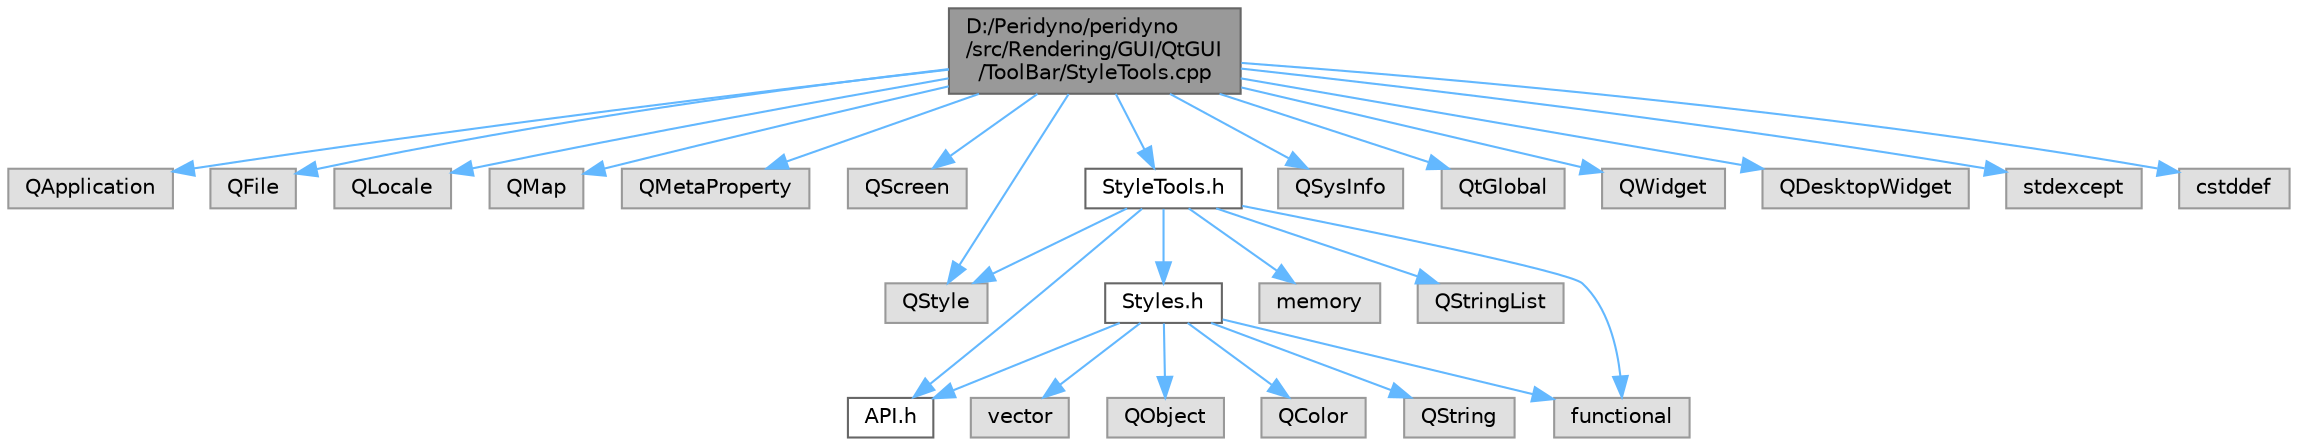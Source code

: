 digraph "D:/Peridyno/peridyno/src/Rendering/GUI/QtGUI/ToolBar/StyleTools.cpp"
{
 // LATEX_PDF_SIZE
  bgcolor="transparent";
  edge [fontname=Helvetica,fontsize=10,labelfontname=Helvetica,labelfontsize=10];
  node [fontname=Helvetica,fontsize=10,shape=box,height=0.2,width=0.4];
  Node1 [id="Node000001",label="D:/Peridyno/peridyno\l/src/Rendering/GUI/QtGUI\l/ToolBar/StyleTools.cpp",height=0.2,width=0.4,color="gray40", fillcolor="grey60", style="filled", fontcolor="black",tooltip=" "];
  Node1 -> Node2 [id="edge1_Node000001_Node000002",color="steelblue1",style="solid",tooltip=" "];
  Node2 [id="Node000002",label="QApplication",height=0.2,width=0.4,color="grey60", fillcolor="#E0E0E0", style="filled",tooltip=" "];
  Node1 -> Node3 [id="edge2_Node000001_Node000003",color="steelblue1",style="solid",tooltip=" "];
  Node3 [id="Node000003",label="QFile",height=0.2,width=0.4,color="grey60", fillcolor="#E0E0E0", style="filled",tooltip=" "];
  Node1 -> Node4 [id="edge3_Node000001_Node000004",color="steelblue1",style="solid",tooltip=" "];
  Node4 [id="Node000004",label="QLocale",height=0.2,width=0.4,color="grey60", fillcolor="#E0E0E0", style="filled",tooltip=" "];
  Node1 -> Node5 [id="edge4_Node000001_Node000005",color="steelblue1",style="solid",tooltip=" "];
  Node5 [id="Node000005",label="QMap",height=0.2,width=0.4,color="grey60", fillcolor="#E0E0E0", style="filled",tooltip=" "];
  Node1 -> Node6 [id="edge5_Node000001_Node000006",color="steelblue1",style="solid",tooltip=" "];
  Node6 [id="Node000006",label="QMetaProperty",height=0.2,width=0.4,color="grey60", fillcolor="#E0E0E0", style="filled",tooltip=" "];
  Node1 -> Node7 [id="edge6_Node000001_Node000007",color="steelblue1",style="solid",tooltip=" "];
  Node7 [id="Node000007",label="QScreen",height=0.2,width=0.4,color="grey60", fillcolor="#E0E0E0", style="filled",tooltip=" "];
  Node1 -> Node8 [id="edge7_Node000001_Node000008",color="steelblue1",style="solid",tooltip=" "];
  Node8 [id="Node000008",label="QStyle",height=0.2,width=0.4,color="grey60", fillcolor="#E0E0E0", style="filled",tooltip=" "];
  Node1 -> Node9 [id="edge8_Node000001_Node000009",color="steelblue1",style="solid",tooltip=" "];
  Node9 [id="Node000009",label="QSysInfo",height=0.2,width=0.4,color="grey60", fillcolor="#E0E0E0", style="filled",tooltip=" "];
  Node1 -> Node10 [id="edge9_Node000001_Node000010",color="steelblue1",style="solid",tooltip=" "];
  Node10 [id="Node000010",label="QtGlobal",height=0.2,width=0.4,color="grey60", fillcolor="#E0E0E0", style="filled",tooltip=" "];
  Node1 -> Node11 [id="edge10_Node000001_Node000011",color="steelblue1",style="solid",tooltip=" "];
  Node11 [id="Node000011",label="QWidget",height=0.2,width=0.4,color="grey60", fillcolor="#E0E0E0", style="filled",tooltip=" "];
  Node1 -> Node12 [id="edge11_Node000001_Node000012",color="steelblue1",style="solid",tooltip=" "];
  Node12 [id="Node000012",label="QDesktopWidget",height=0.2,width=0.4,color="grey60", fillcolor="#E0E0E0", style="filled",tooltip=" "];
  Node1 -> Node13 [id="edge12_Node000001_Node000013",color="steelblue1",style="solid",tooltip=" "];
  Node13 [id="Node000013",label="stdexcept",height=0.2,width=0.4,color="grey60", fillcolor="#E0E0E0", style="filled",tooltip=" "];
  Node1 -> Node14 [id="edge13_Node000001_Node000014",color="steelblue1",style="solid",tooltip=" "];
  Node14 [id="Node000014",label="cstddef",height=0.2,width=0.4,color="grey60", fillcolor="#E0E0E0", style="filled",tooltip=" "];
  Node1 -> Node15 [id="edge14_Node000001_Node000015",color="steelblue1",style="solid",tooltip=" "];
  Node15 [id="Node000015",label="StyleTools.h",height=0.2,width=0.4,color="grey40", fillcolor="white", style="filled",URL="$_style_tools_8h.html",tooltip=" "];
  Node15 -> Node16 [id="edge15_Node000015_Node000016",color="steelblue1",style="solid",tooltip=" "];
  Node16 [id="Node000016",label="QStringList",height=0.2,width=0.4,color="grey60", fillcolor="#E0E0E0", style="filled",tooltip=" "];
  Node15 -> Node8 [id="edge16_Node000015_Node000008",color="steelblue1",style="solid",tooltip=" "];
  Node15 -> Node17 [id="edge17_Node000015_Node000017",color="steelblue1",style="solid",tooltip=" "];
  Node17 [id="Node000017",label="functional",height=0.2,width=0.4,color="grey60", fillcolor="#E0E0E0", style="filled",tooltip=" "];
  Node15 -> Node18 [id="edge18_Node000015_Node000018",color="steelblue1",style="solid",tooltip=" "];
  Node18 [id="Node000018",label="memory",height=0.2,width=0.4,color="grey60", fillcolor="#E0E0E0", style="filled",tooltip=" "];
  Node15 -> Node19 [id="edge19_Node000015_Node000019",color="steelblue1",style="solid",tooltip=" "];
  Node19 [id="Node000019",label="API.h",height=0.2,width=0.4,color="grey40", fillcolor="white", style="filled",URL="$_a_p_i_8h.html",tooltip=" "];
  Node15 -> Node20 [id="edge20_Node000015_Node000020",color="steelblue1",style="solid",tooltip=" "];
  Node20 [id="Node000020",label="Styles.h",height=0.2,width=0.4,color="grey40", fillcolor="white", style="filled",URL="$_styles_8h.html",tooltip=" "];
  Node20 -> Node21 [id="edge21_Node000020_Node000021",color="steelblue1",style="solid",tooltip=" "];
  Node21 [id="Node000021",label="QObject",height=0.2,width=0.4,color="grey60", fillcolor="#E0E0E0", style="filled",tooltip=" "];
  Node20 -> Node22 [id="edge22_Node000020_Node000022",color="steelblue1",style="solid",tooltip=" "];
  Node22 [id="Node000022",label="QColor",height=0.2,width=0.4,color="grey60", fillcolor="#E0E0E0", style="filled",tooltip=" "];
  Node20 -> Node23 [id="edge23_Node000020_Node000023",color="steelblue1",style="solid",tooltip=" "];
  Node23 [id="Node000023",label="QString",height=0.2,width=0.4,color="grey60", fillcolor="#E0E0E0", style="filled",tooltip=" "];
  Node20 -> Node24 [id="edge24_Node000020_Node000024",color="steelblue1",style="solid",tooltip=" "];
  Node24 [id="Node000024",label="vector",height=0.2,width=0.4,color="grey60", fillcolor="#E0E0E0", style="filled",tooltip=" "];
  Node20 -> Node17 [id="edge25_Node000020_Node000017",color="steelblue1",style="solid",tooltip=" "];
  Node20 -> Node19 [id="edge26_Node000020_Node000019",color="steelblue1",style="solid",tooltip=" "];
}
